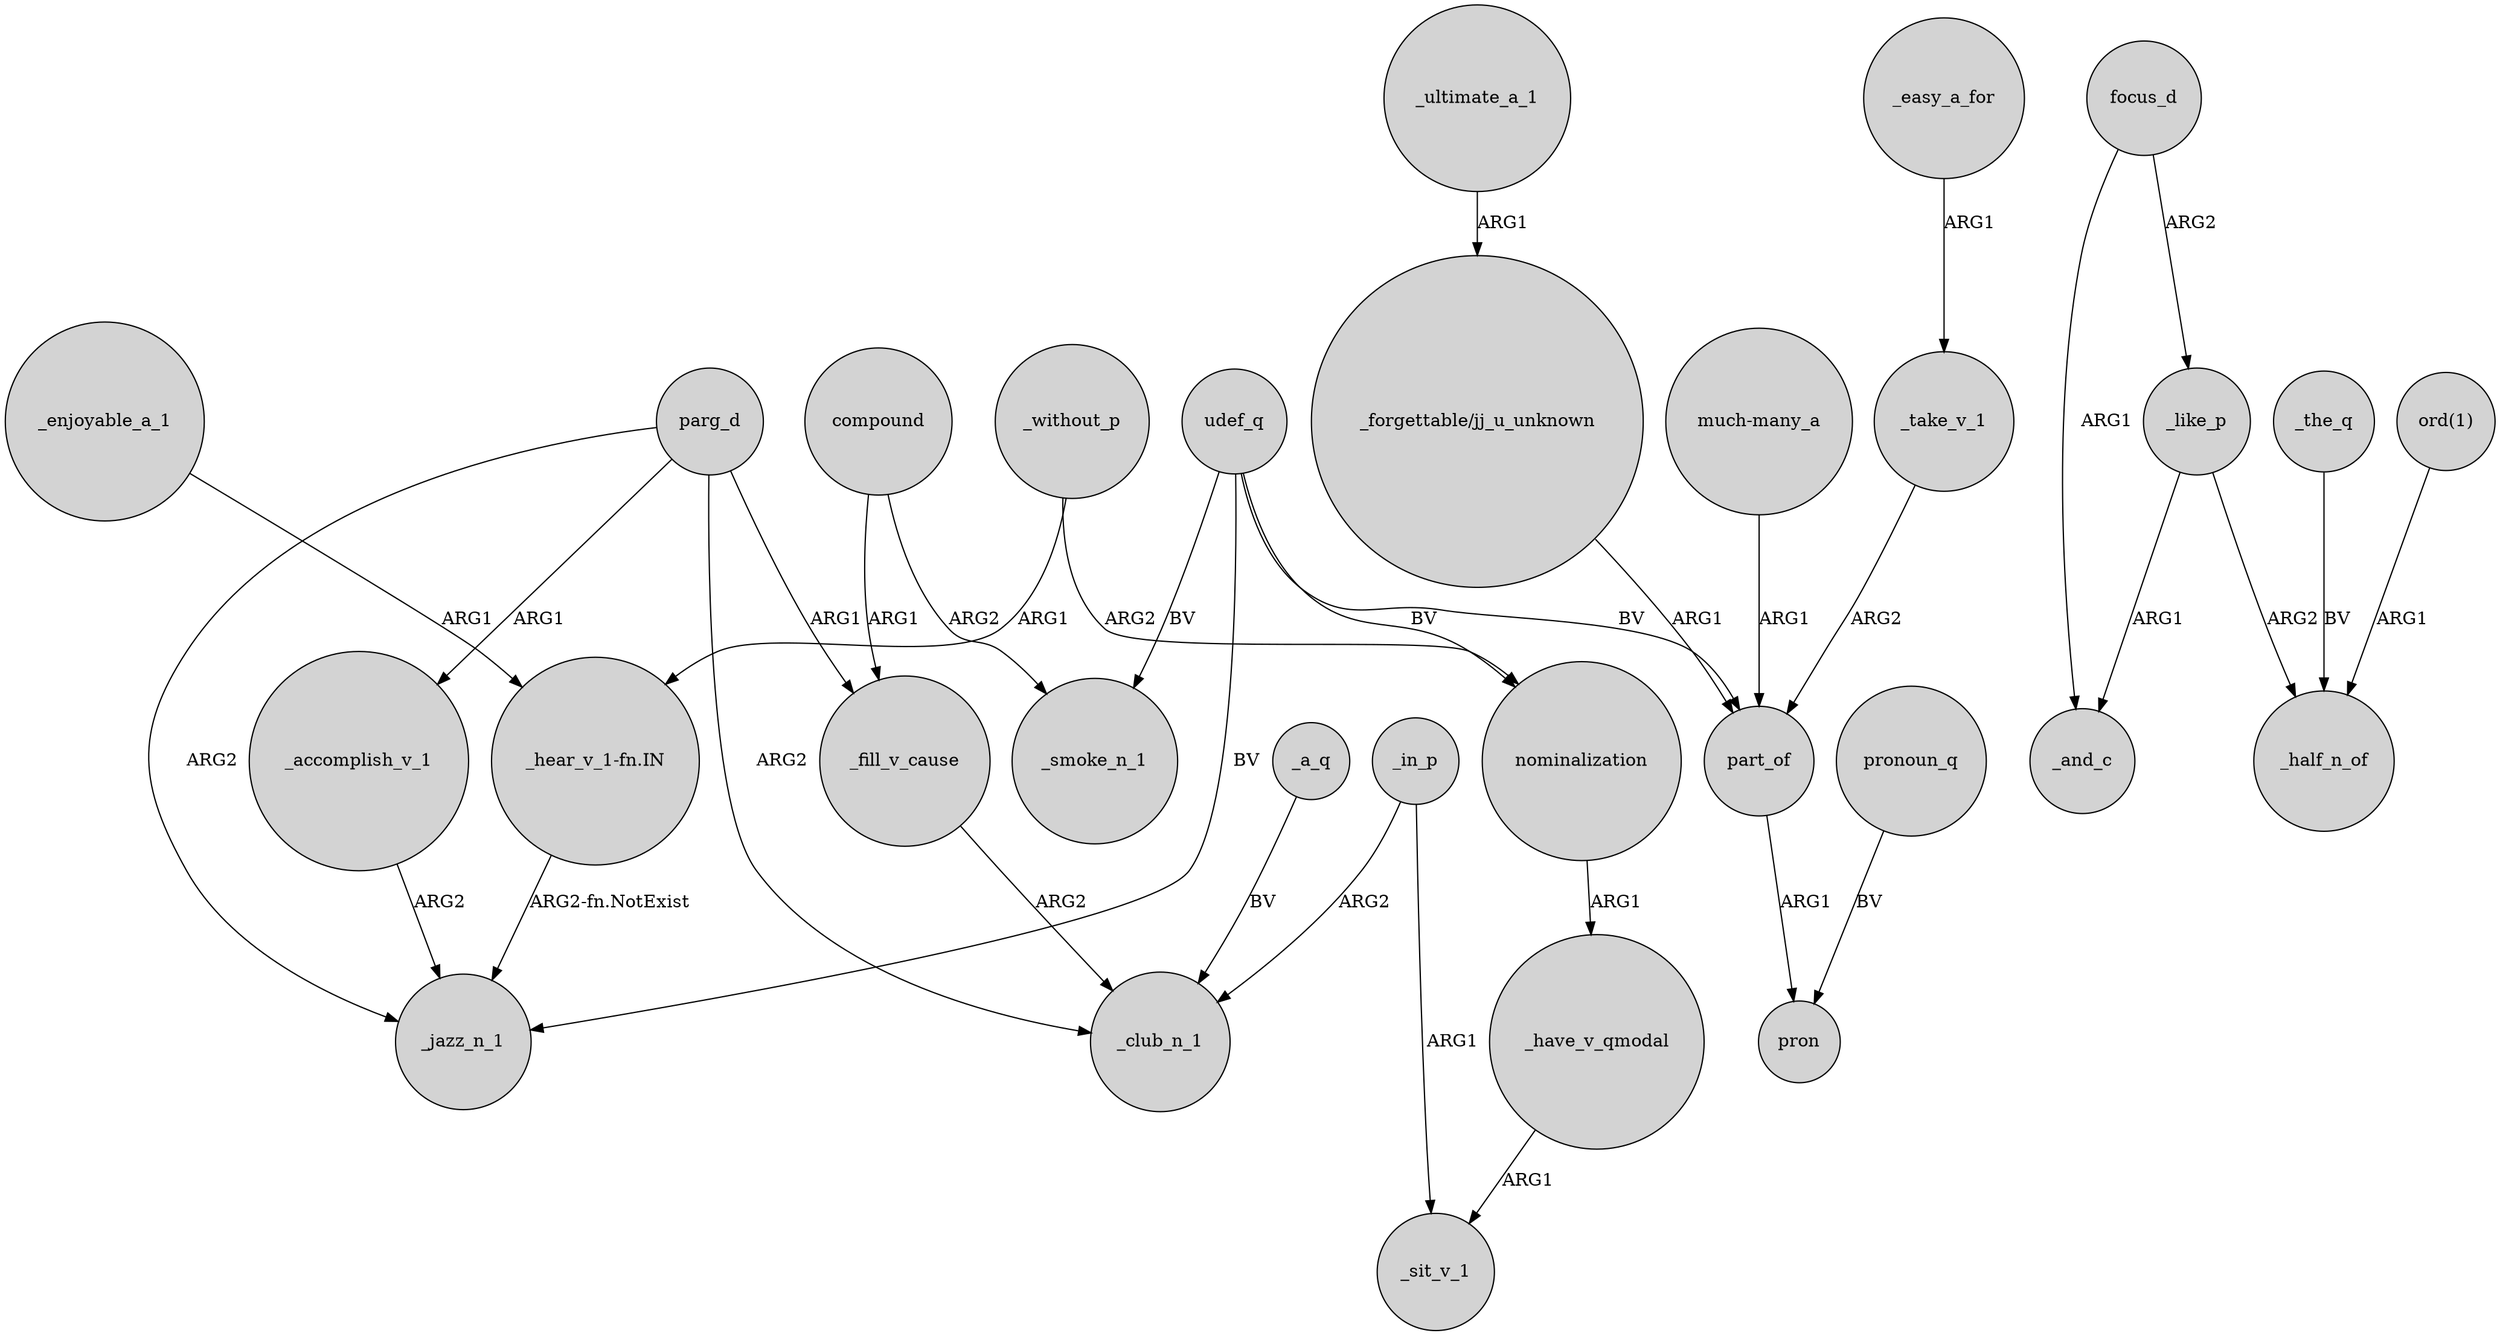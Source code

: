 digraph {
	node [shape=circle style=filled]
	parg_d -> _jazz_n_1 [label=ARG2]
	udef_q -> _smoke_n_1 [label=BV]
	part_of -> pron [label=ARG1]
	_enjoyable_a_1 -> "_hear_v_1-fn.IN" [label=ARG1]
	udef_q -> part_of [label=BV]
	focus_d -> _like_p [label=ARG2]
	parg_d -> _club_n_1 [label=ARG2]
	_in_p -> _sit_v_1 [label=ARG1]
	_ultimate_a_1 -> "_forgettable/jj_u_unknown" [label=ARG1]
	"much-many_a" -> part_of [label=ARG1]
	"_hear_v_1-fn.IN" -> _jazz_n_1 [label="ARG2-fn.NotExist"]
	compound -> _smoke_n_1 [label=ARG2]
	_easy_a_for -> _take_v_1 [label=ARG1]
	_take_v_1 -> part_of [label=ARG2]
	pronoun_q -> pron [label=BV]
	_in_p -> _club_n_1 [label=ARG2]
	_have_v_qmodal -> _sit_v_1 [label=ARG1]
	"ord(1)" -> _half_n_of [label=ARG1]
	_like_p -> _half_n_of [label=ARG2]
	compound -> _fill_v_cause [label=ARG1]
	focus_d -> _and_c [label=ARG1]
	udef_q -> nominalization [label=BV]
	_like_p -> _and_c [label=ARG1]
	_without_p -> nominalization [label=ARG2]
	udef_q -> _jazz_n_1 [label=BV]
	"_forgettable/jj_u_unknown" -> part_of [label=ARG1]
	_accomplish_v_1 -> _jazz_n_1 [label=ARG2]
	nominalization -> _have_v_qmodal [label=ARG1]
	parg_d -> _fill_v_cause [label=ARG1]
	_the_q -> _half_n_of [label=BV]
	parg_d -> _accomplish_v_1 [label=ARG1]
	_a_q -> _club_n_1 [label=BV]
	_without_p -> "_hear_v_1-fn.IN" [label=ARG1]
	_fill_v_cause -> _club_n_1 [label=ARG2]
}
